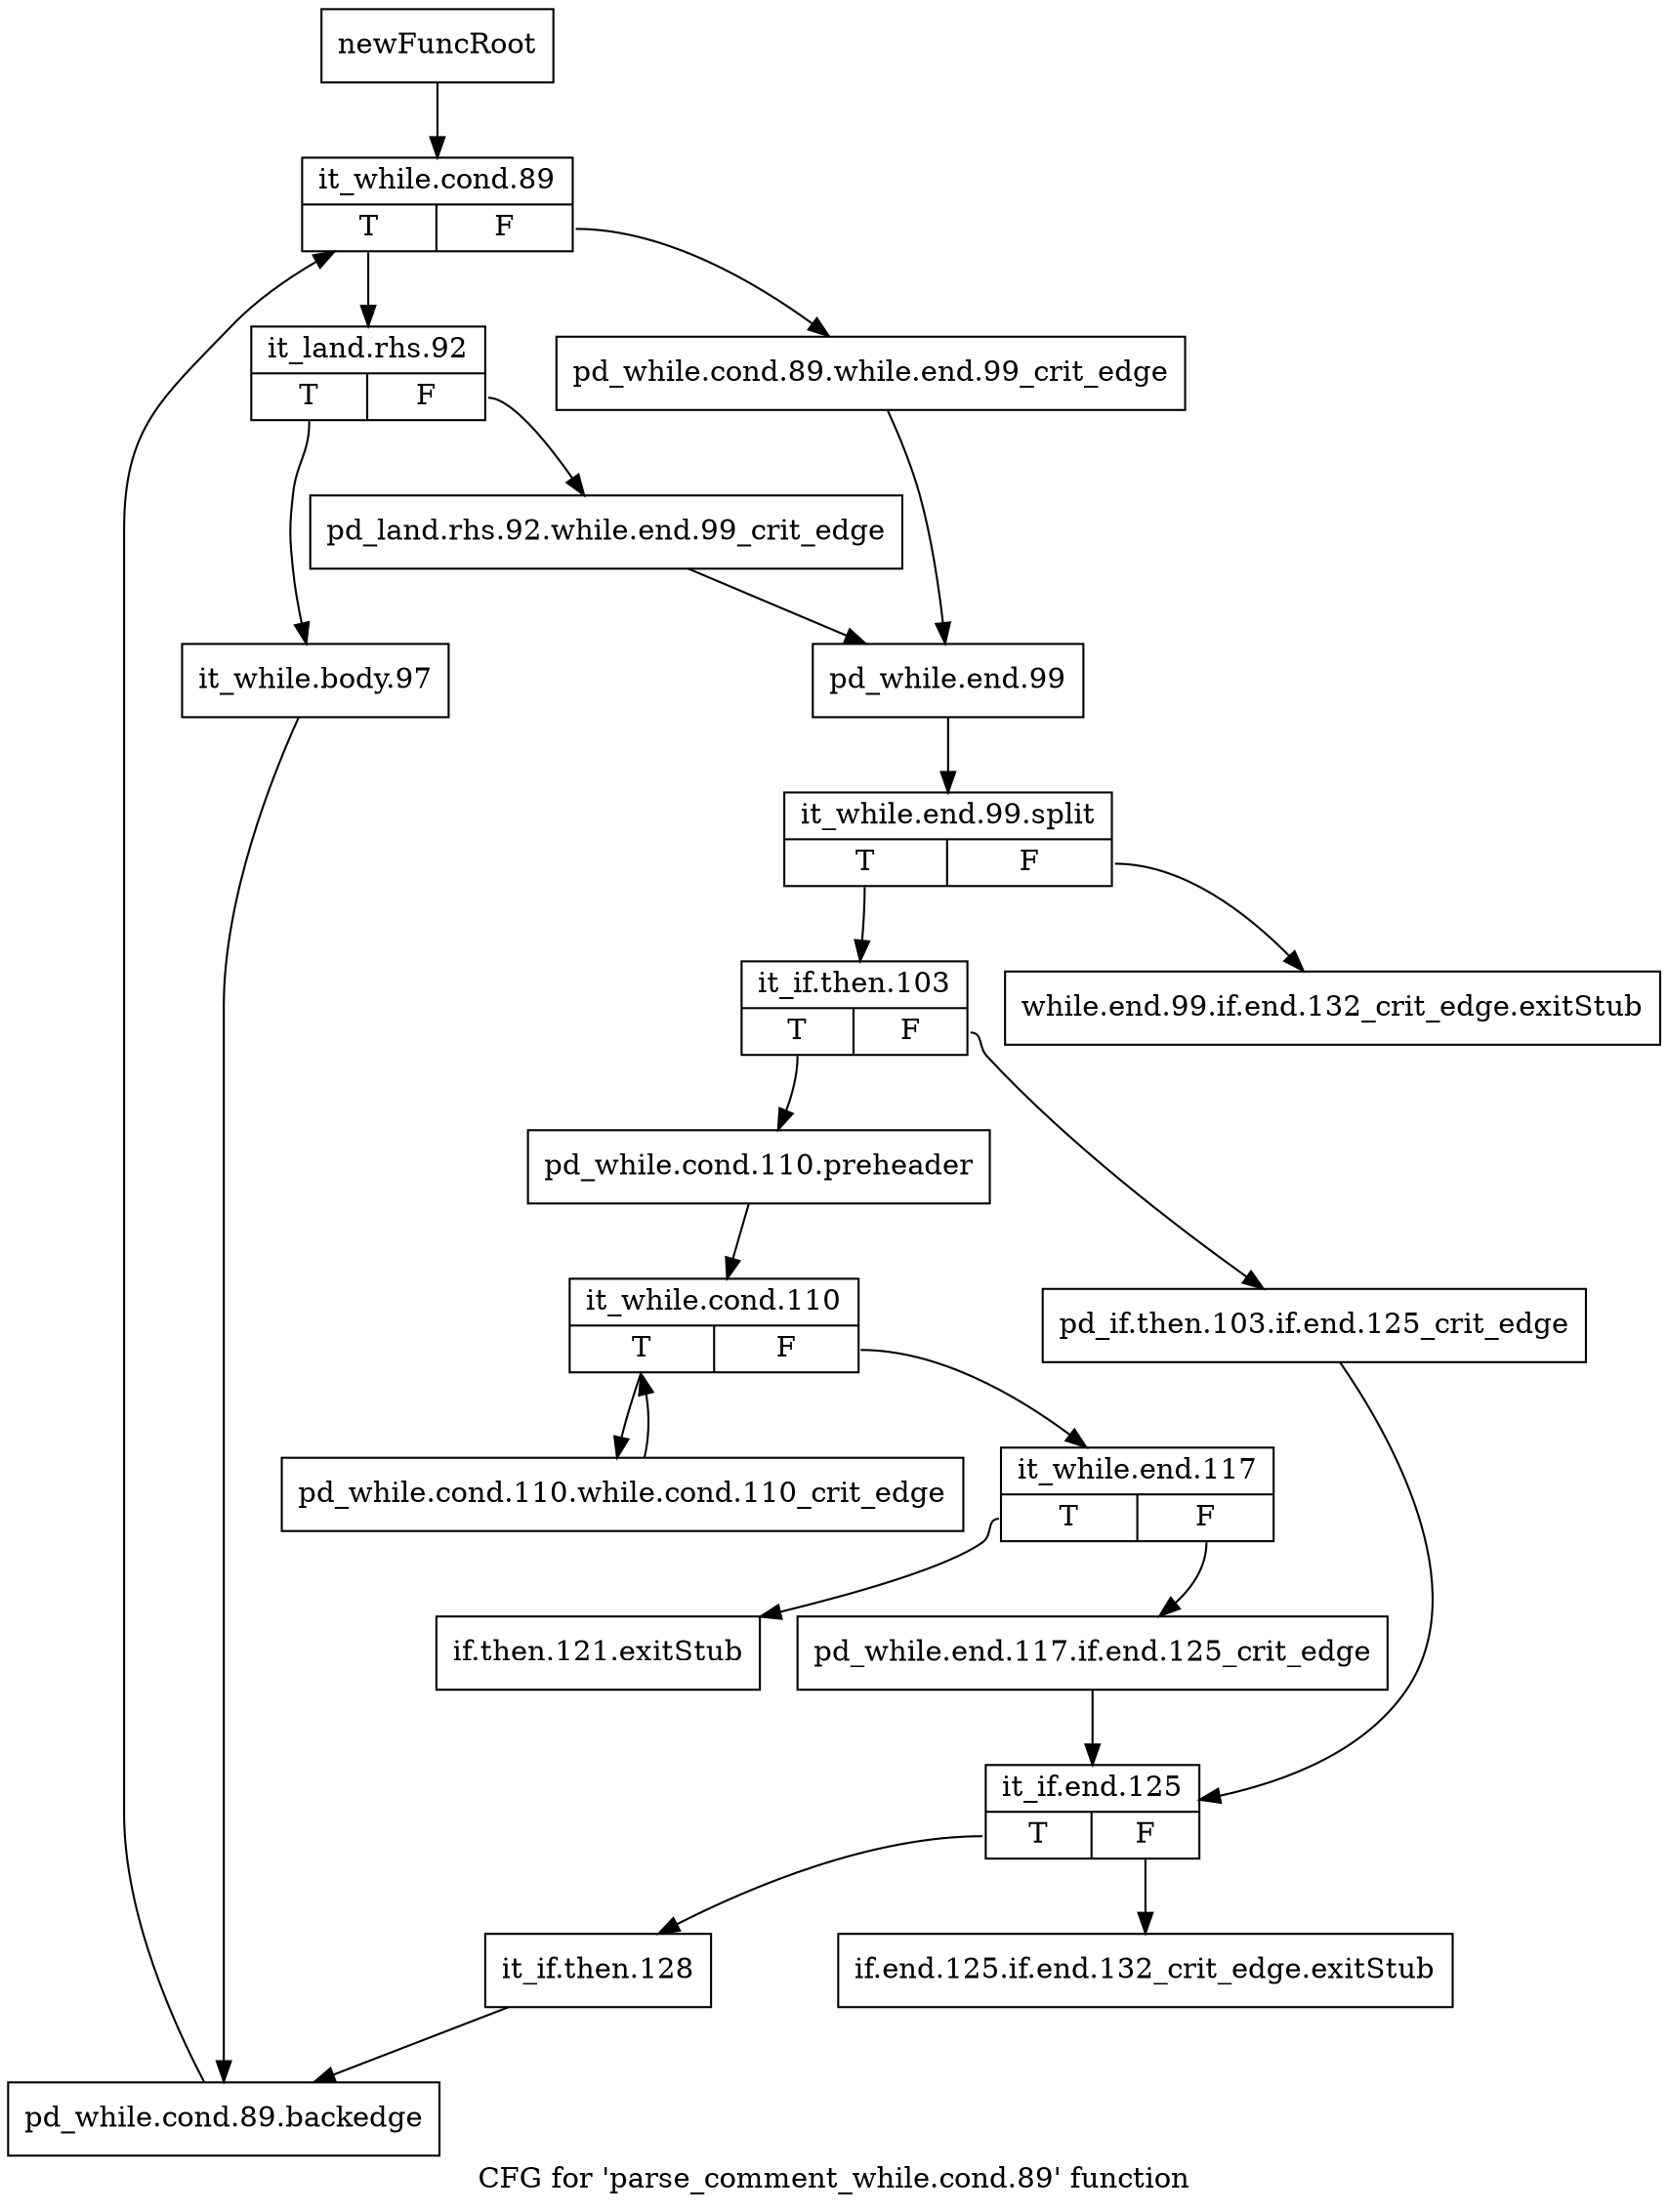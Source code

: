 digraph "CFG for 'parse_comment_while.cond.89' function" {
	label="CFG for 'parse_comment_while.cond.89' function";

	Node0x59c4ba0 [shape=record,label="{newFuncRoot}"];
	Node0x59c4ba0 -> Node0x59c4ce0;
	Node0x59c4bf0 [shape=record,label="{while.end.99.if.end.132_crit_edge.exitStub}"];
	Node0x59c4c40 [shape=record,label="{if.then.121.exitStub}"];
	Node0x59c4c90 [shape=record,label="{if.end.125.if.end.132_crit_edge.exitStub}"];
	Node0x59c4ce0 [shape=record,label="{it_while.cond.89|{<s0>T|<s1>F}}"];
	Node0x59c4ce0:s0 -> Node0x59c4d80;
	Node0x59c4ce0:s1 -> Node0x59c4d30;
	Node0x59c4d30 [shape=record,label="{pd_while.cond.89.while.end.99_crit_edge}"];
	Node0x59c4d30 -> Node0x59c4e20;
	Node0x59c4d80 [shape=record,label="{it_land.rhs.92|{<s0>T|<s1>F}}"];
	Node0x59c4d80:s0 -> Node0x59c5140;
	Node0x59c4d80:s1 -> Node0x59c4dd0;
	Node0x59c4dd0 [shape=record,label="{pd_land.rhs.92.while.end.99_crit_edge}"];
	Node0x59c4dd0 -> Node0x59c4e20;
	Node0x59c4e20 [shape=record,label="{pd_while.end.99}"];
	Node0x59c4e20 -> Node0x65043f0;
	Node0x65043f0 [shape=record,label="{it_while.end.99.split|{<s0>T|<s1>F}}"];
	Node0x65043f0:s0 -> Node0x59c4e70;
	Node0x65043f0:s1 -> Node0x59c4bf0;
	Node0x59c4e70 [shape=record,label="{it_if.then.103|{<s0>T|<s1>F}}"];
	Node0x59c4e70:s0 -> Node0x59c4f10;
	Node0x59c4e70:s1 -> Node0x59c4ec0;
	Node0x59c4ec0 [shape=record,label="{pd_if.then.103.if.end.125_crit_edge}"];
	Node0x59c4ec0 -> Node0x59c5050;
	Node0x59c4f10 [shape=record,label="{pd_while.cond.110.preheader}"];
	Node0x59c4f10 -> Node0x59c4f60;
	Node0x59c4f60 [shape=record,label="{it_while.cond.110|{<s0>T|<s1>F}}"];
	Node0x59c4f60:s0 -> Node0x59c50f0;
	Node0x59c4f60:s1 -> Node0x59c4fb0;
	Node0x59c4fb0 [shape=record,label="{it_while.end.117|{<s0>T|<s1>F}}"];
	Node0x59c4fb0:s0 -> Node0x59c4c40;
	Node0x59c4fb0:s1 -> Node0x59c5000;
	Node0x59c5000 [shape=record,label="{pd_while.end.117.if.end.125_crit_edge}"];
	Node0x59c5000 -> Node0x59c5050;
	Node0x59c5050 [shape=record,label="{it_if.end.125|{<s0>T|<s1>F}}"];
	Node0x59c5050:s0 -> Node0x59c50a0;
	Node0x59c5050:s1 -> Node0x59c4c90;
	Node0x59c50a0 [shape=record,label="{it_if.then.128}"];
	Node0x59c50a0 -> Node0x59c5190;
	Node0x59c50f0 [shape=record,label="{pd_while.cond.110.while.cond.110_crit_edge}"];
	Node0x59c50f0 -> Node0x59c4f60;
	Node0x59c5140 [shape=record,label="{it_while.body.97}"];
	Node0x59c5140 -> Node0x59c5190;
	Node0x59c5190 [shape=record,label="{pd_while.cond.89.backedge}"];
	Node0x59c5190 -> Node0x59c4ce0;
}
